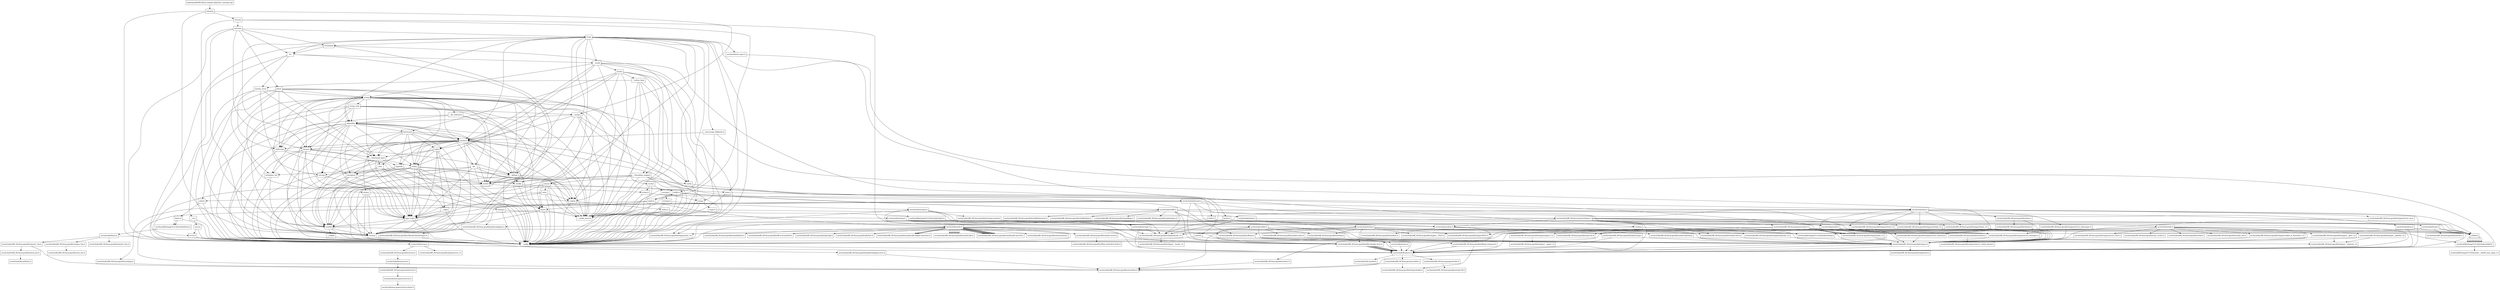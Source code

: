 digraph "dependencies" {
  header_1 [ shape="box", label="iomanip"];
  header_0 [ shape="box", label="tmp/tmpw8iwRO.libcxx.header.deps/test_iomanip.cpp"];
  header_2 [ shape="box", label="__config"];
  header_3 [ shape="box", label="usr/include/features.h"];
  header_4 [ shape="box", label="usr/include/stdc-predef.h"];
  header_5 [ shape="box", label="usr/include/x86_64-linux-gnu/sys/cdefs.h"];
  header_6 [ shape="box", label="usr/include/x86_64-linux-gnu/bits/wordsize.h"];
  header_7 [ shape="box", label="usr/include/x86_64-linux-gnu/bits/long-double.h"];
  header_8 [ shape="box", label="usr/include/x86_64-linux-gnu/gnu/stubs.h"];
  header_9 [ shape="box", label="usr/include/x86_64-linux-gnu/gnu/stubs-64.h"];
  header_11 [ shape="box", label="__string"];
  header_12 [ shape="box", label="algorithm"];
  header_13 [ shape="box", label="initializer_list"];
  header_14 [ shape="box", label="cstddef"];
  header_15 [ shape="box", label="version"];
  header_16 [ shape="box", label="usr/local/lib/clang/10.0.0/include/stddef.h"];
  header_17 [ shape="box", label="usr/local/lib/clang/10.0.0/include/__stddef_max_align_t.h"];
  header_18 [ shape="box", label="__nullptr"];
  header_19 [ shape="box", label="type_traits"];
  header_20 [ shape="box", label="cstring"];
  header_21 [ shape="box", label="string.h"];
  header_22 [ shape="box", label="usr/include/string.h"];
  header_23 [ shape="box", label="usr/include/x86_64-linux-gnu/bits/libc-header-start.h"];
  header_24 [ shape="box", label="stddef.h"];
  header_25 [ shape="box", label="usr/include/x86_64-linux-gnu/bits/types/locale_t.h"];
  header_26 [ shape="box", label="usr/include/x86_64-linux-gnu/bits/types/__locale_t.h"];
  header_27 [ shape="box", label="usr/include/strings.h"];
  header_28 [ shape="box", label="utility"];
  header_29 [ shape="box", label="__tuple"];
  header_30 [ shape="box", label="cstdint"];
  header_31 [ shape="box", label="stdint.h"];
  header_32 [ shape="box", label="usr/local/lib/clang/10.0.0/include/stdint.h"];
  header_33 [ shape="box", label="usr/include/stdint.h"];
  header_34 [ shape="box", label="usr/include/x86_64-linux-gnu/bits/types.h"];
  header_35 [ shape="box", label="usr/include/x86_64-linux-gnu/bits/typesizes.h"];
  header_36 [ shape="box", label="usr/include/x86_64-linux-gnu/bits/wchar.h"];
  header_37 [ shape="box", label="usr/include/x86_64-linux-gnu/bits/stdint-intn.h"];
  header_38 [ shape="box", label="usr/include/x86_64-linux-gnu/bits/stdint-uintn.h"];
  header_39 [ shape="box", label="__debug"];
  header_40 [ shape="box", label="iosfwd"];
  header_41 [ shape="box", label="wchar.h"];
  header_42 [ shape="box", label="usr/include/wchar.h"];
  header_43 [ shape="box", label="usr/include/x86_64-linux-gnu/bits/floatn.h"];
  header_44 [ shape="box", label="usr/include/x86_64-linux-gnu/bits/floatn-common.h"];
  header_45 [ shape="box", label="usr/local/lib/clang/10.0.0/include/stdarg.h"];
  header_46 [ shape="box", label="usr/include/x86_64-linux-gnu/bits/types/wint_t.h"];
  header_47 [ shape="box", label="usr/include/x86_64-linux-gnu/bits/types/mbstate_t.h"];
  header_48 [ shape="box", label="usr/include/x86_64-linux-gnu/bits/types/__mbstate_t.h"];
  header_49 [ shape="box", label="usr/include/x86_64-linux-gnu/bits/types/__FILE.h"];
  header_50 [ shape="box", label="usr/include/x86_64-linux-gnu/bits/types/FILE.h"];
  header_51 [ shape="box", label="cstdlib"];
  header_52 [ shape="box", label="stdlib.h"];
  header_53 [ shape="box", label="usr/include/stdlib.h"];
  header_54 [ shape="box", label="usr/include/x86_64-linux-gnu/bits/waitflags.h"];
  header_55 [ shape="box", label="usr/include/x86_64-linux-gnu/bits/waitstatus.h"];
  header_56 [ shape="box", label="usr/include/x86_64-linux-gnu/sys/types.h"];
  header_57 [ shape="box", label="usr/include/x86_64-linux-gnu/bits/types/clock_t.h"];
  header_58 [ shape="box", label="usr/include/x86_64-linux-gnu/bits/types/clockid_t.h"];
  header_59 [ shape="box", label="usr/include/x86_64-linux-gnu/bits/types/time_t.h"];
  header_60 [ shape="box", label="usr/include/x86_64-linux-gnu/bits/types/timer_t.h"];
  header_61 [ shape="box", label="usr/include/endian.h"];
  header_62 [ shape="box", label="usr/include/x86_64-linux-gnu/bits/endian.h"];
  header_63 [ shape="box", label="usr/include/x86_64-linux-gnu/bits/byteswap.h"];
  header_64 [ shape="box", label="usr/include/x86_64-linux-gnu/bits/uintn-identity.h"];
  header_65 [ shape="box", label="usr/include/x86_64-linux-gnu/sys/select.h"];
  header_66 [ shape="box", label="usr/include/x86_64-linux-gnu/bits/select.h"];
  header_67 [ shape="box", label="usr/include/x86_64-linux-gnu/bits/types/sigset_t.h"];
  header_68 [ shape="box", label="usr/include/x86_64-linux-gnu/bits/types/__sigset_t.h"];
  header_69 [ shape="box", label="usr/include/x86_64-linux-gnu/bits/types/struct_timeval.h"];
  header_70 [ shape="box", label="usr/include/x86_64-linux-gnu/bits/types/struct_timespec.h"];
  header_71 [ shape="box", label="usr/include/x86_64-linux-gnu/bits/pthreadtypes.h"];
  header_72 [ shape="box", label="usr/include/x86_64-linux-gnu/bits/thread-shared-types.h"];
  header_73 [ shape="box", label="usr/include/x86_64-linux-gnu/bits/pthreadtypes-arch.h"];
  header_74 [ shape="box", label="usr/include/alloca.h"];
  header_75 [ shape="box", label="usr/include/x86_64-linux-gnu/bits/stdlib-bsearch.h"];
  header_76 [ shape="box", label="usr/include/x86_64-linux-gnu/bits/stdlib-float.h"];
  header_77 [ shape="box", label="math.h"];
  header_78 [ shape="box", label="usr/include/math.h"];
  header_79 [ shape="box", label="usr/include/x86_64-linux-gnu/bits/math-vector.h"];
  header_80 [ shape="box", label="usr/include/x86_64-linux-gnu/bits/libm-simd-decl-stubs.h"];
  header_81 [ shape="box", label="usr/include/x86_64-linux-gnu/bits/flt-eval-method.h"];
  header_82 [ shape="box", label="usr/include/x86_64-linux-gnu/bits/fp-logb.h"];
  header_83 [ shape="box", label="usr/include/x86_64-linux-gnu/bits/fp-fast.h"];
  header_84 [ shape="box", label="usr/include/x86_64-linux-gnu/bits/mathcalls-helper-functions.h"];
  header_85 [ shape="box", label="usr/include/x86_64-linux-gnu/bits/mathcalls.h"];
  header_86 [ shape="box", label="usr/include/x86_64-linux-gnu/bits/mathcalls-narrow.h"];
  header_87 [ shape="box", label="usr/include/x86_64-linux-gnu/bits/iscanonical.h"];
  header_88 [ shape="box", label="usr/include/x86_64-linux-gnu/bits/mathinline.h"];
  header_89 [ shape="box", label="limits"];
  header_90 [ shape="box", label="__undef_macros"];
  header_91 [ shape="box", label="cstdio"];
  header_92 [ shape="box", label="stdio.h"];
  header_93 [ shape="box", label="usr/include/stdio.h"];
  header_94 [ shape="box", label="usr/include/x86_64-linux-gnu/bits/types/__fpos_t.h"];
  header_95 [ shape="box", label="usr/include/x86_64-linux-gnu/bits/types/__fpos64_t.h"];
  header_96 [ shape="box", label="usr/include/x86_64-linux-gnu/bits/types/struct_FILE.h"];
  header_97 [ shape="box", label="usr/include/x86_64-linux-gnu/bits/types/cookie_io_functions_t.h"];
  header_98 [ shape="box", label="usr/include/x86_64-linux-gnu/bits/stdio_lim.h"];
  header_99 [ shape="box", label="usr/include/x86_64-linux-gnu/bits/sys_errlist.h"];
  header_100 [ shape="box", label="usr/include/x86_64-linux-gnu/bits/stdio.h"];
  header_101 [ shape="box", label="memory"];
  header_102 [ shape="box", label="typeinfo"];
  header_103 [ shape="box", label="exception"];
  header_104 [ shape="box", label="new"];
  header_105 [ shape="box", label="iterator"];
  header_106 [ shape="box", label="__functional_base"];
  header_107 [ shape="box", label="tuple"];
  header_108 [ shape="box", label="stdexcept"];
  header_109 [ shape="box", label="cassert"];
  header_110 [ shape="box", label="usr/include/assert.h"];
  header_111 [ shape="box", label="atomic"];
  header_112 [ shape="box", label="functional"];
  header_113 [ shape="box", label="bit"];
  header_114 [ shape="box", label="istream"];
  header_115 [ shape="box", label="ostream"];
  header_116 [ shape="box", label="ios"];
  header_117 [ shape="box", label="__locale"];
  header_118 [ shape="box", label="string"];
  header_119 [ shape="box", label="string_view"];
  header_120 [ shape="box", label="cwchar"];
  header_121 [ shape="box", label="cwctype"];
  header_122 [ shape="box", label="cctype"];
  header_123 [ shape="box", label="ctype.h"];
  header_124 [ shape="box", label="usr/include/ctype.h"];
  header_125 [ shape="box", label="wctype.h"];
  header_126 [ shape="box", label="usr/include/wctype.h"];
  header_127 [ shape="box", label="usr/include/x86_64-linux-gnu/bits/wctype-wchar.h"];
  header_128 [ shape="box", label="mutex"];
  header_129 [ shape="box", label="__mutex_base"];
  header_130 [ shape="box", label="chrono"];
  header_131 [ shape="box", label="ctime"];
  header_132 [ shape="box", label="usr/include/time.h"];
  header_133 [ shape="box", label="usr/include/x86_64-linux-gnu/bits/time.h"];
  header_134 [ shape="box", label="usr/include/x86_64-linux-gnu/bits/timex.h"];
  header_135 [ shape="box", label="usr/include/x86_64-linux-gnu/bits/types/struct_tm.h"];
  header_136 [ shape="box", label="usr/include/x86_64-linux-gnu/bits/types/struct_itimerspec.h"];
  header_137 [ shape="box", label="ratio"];
  header_138 [ shape="box", label="climits"];
  header_139 [ shape="box", label="limits.h"];
  header_140 [ shape="box", label="usr/local/lib/clang/10.0.0/include/limits.h"];
  header_141 [ shape="box", label="usr/include/limits.h"];
  header_142 [ shape="box", label="usr/include/x86_64-linux-gnu/bits/posix1_lim.h"];
  header_143 [ shape="box", label="usr/include/x86_64-linux-gnu/bits/local_lim.h"];
  header_144 [ shape="box", label="usr/include/linux/limits.h"];
  header_145 [ shape="box", label="usr/include/x86_64-linux-gnu/bits/posix2_lim.h"];
  header_146 [ shape="box", label="usr/include/x86_64-linux-gnu/bits/xopen_lim.h"];
  header_147 [ shape="box", label="usr/include/x86_64-linux-gnu/bits/uio_lim.h"];
  header_148 [ shape="box", label="system_error"];
  header_149 [ shape="box", label="__errc"];
  header_150 [ shape="box", label="cerrno"];
  header_151 [ shape="box", label="errno.h"];
  header_152 [ shape="box", label="usr/include/errno.h"];
  header_153 [ shape="box", label="usr/include/x86_64-linux-gnu/bits/errno.h"];
  header_154 [ shape="box", label="usr/include/linux/errno.h"];
  header_155 [ shape="box", label="usr/include/x86_64-linux-gnu/asm/errno.h"];
  header_156 [ shape="box", label="usr/include/asm-generic/errno.h"];
  header_157 [ shape="box", label="usr/include/asm-generic/errno-base.h"];
  header_158 [ shape="box", label="usr/include/x86_64-linux-gnu/bits/types/error_t.h"];
  header_159 [ shape="box", label="__threading_support"];
  header_10 [ shape="box", label="usr/include/pthread.h"];
  header_160 [ shape="box", label="usr/include/sched.h"];
  header_161 [ shape="box", label="usr/include/x86_64-linux-gnu/bits/sched.h"];
  header_162 [ shape="box", label="usr/include/x86_64-linux-gnu/bits/types/struct_sched_param.h"];
  header_163 [ shape="box", label="usr/include/x86_64-linux-gnu/bits/cpu-set.h"];
  header_164 [ shape="box", label="usr/include/x86_64-linux-gnu/bits/setjmp.h"];
  header_165 [ shape="box", label="locale.h"];
  header_166 [ shape="box", label="usr/include/locale.h"];
  header_167 [ shape="box", label="usr/include/x86_64-linux-gnu/bits/locale.h"];
  header_168 [ shape="box", label="streambuf"];
  header_169 [ shape="box", label="locale"];
  header_170 [ shape="box", label="cstdarg"];
  header_171 [ shape="box", label="usr/include/nl_types.h"];
  header_172 [ shape="box", label="__bsd_locale_fallbacks.h"];
  header_173 [ shape="box", label="bitset"];
  header_174 [ shape="box", label="__bit_reference"];
  header_8 -> header_9;
  header_15 -> header_2;
  header_72 -> header_73;
  header_172 -> header_52;
  header_172 -> header_45;
  header_172 -> header_101;
  header_107 -> header_2;
  header_107 -> header_29;
  header_107 -> header_14;
  header_107 -> header_19;
  header_107 -> header_106;
  header_107 -> header_28;
  header_107 -> header_15;
  header_149 -> header_2;
  header_149 -> header_150;
  header_119 -> header_2;
  header_119 -> header_11;
  header_119 -> header_12;
  header_119 -> header_105;
  header_119 -> header_89;
  header_119 -> header_108;
  header_119 -> header_15;
  header_119 -> header_39;
  header_119 -> header_90;
  header_102 -> header_2;
  header_102 -> header_103;
  header_102 -> header_14;
  header_102 -> header_30;
  header_0 -> header_1;
  header_126 -> header_3;
  header_126 -> header_34;
  header_126 -> header_46;
  header_126 -> header_127;
  header_126 -> header_25;
  header_161 -> header_162;
  header_103 -> header_2;
  header_103 -> header_14;
  header_103 -> header_51;
  header_103 -> header_19;
  header_103 -> header_15;
  header_60 -> header_34;
  header_69 -> header_34;
  header_59 -> header_34;
  header_5 -> header_6;
  header_5 -> header_7;
  header_140 -> header_141;
  header_2 -> header_3;
  header_47 -> header_48;
  header_97 -> header_34;
  header_73 -> header_6;
  header_58 -> header_34;
  header_23 -> header_3;
  header_23 -> header_3;
  header_23 -> header_3;
  header_23 -> header_3;
  header_23 -> header_3;
  header_23 -> header_3;
  header_23 -> header_3;
  header_173 -> header_2;
  header_173 -> header_174;
  header_173 -> header_14;
  header_173 -> header_138;
  header_173 -> header_118;
  header_173 -> header_108;
  header_173 -> header_40;
  header_173 -> header_106;
  header_173 -> header_90;
  header_133 -> header_34;
  header_133 -> header_134;
  header_28 -> header_2;
  header_28 -> header_29;
  header_28 -> header_19;
  header_28 -> header_13;
  header_28 -> header_14;
  header_28 -> header_20;
  header_28 -> header_30;
  header_28 -> header_15;
  header_28 -> header_39;
  header_3 -> header_4;
  header_3 -> header_5;
  header_3 -> header_8;
  header_155 -> header_156;
  header_44 -> header_3;
  header_44 -> header_7;
  header_61 -> header_3;
  header_61 -> header_62;
  header_61 -> header_63;
  header_61 -> header_64;
  header_148 -> header_149;
  header_148 -> header_19;
  header_148 -> header_108;
  header_148 -> header_106;
  header_148 -> header_118;
  header_128 -> header_2;
  header_128 -> header_129;
  header_128 -> header_30;
  header_128 -> header_112;
  header_128 -> header_101;
  header_128 -> header_107;
  header_128 -> header_15;
  header_128 -> header_159;
  header_128 -> header_90;
  header_27 -> header_3;
  header_27 -> header_24;
  header_27 -> header_25;
  header_19 -> header_2;
  header_19 -> header_14;
  header_19 -> header_15;
  header_168 -> header_2;
  header_168 -> header_40;
  header_168 -> header_116;
  header_168 -> header_90;
  header_170 -> header_2;
  header_170 -> header_45;
  header_159 -> header_2;
  header_159 -> header_130;
  header_159 -> header_40;
  header_159 -> header_151;
  header_159 -> header_10;
  header_159 -> header_160;
  header_159 -> header_90;
  header_156 -> header_157;
  header_24 -> header_16;
  header_24 -> header_16;
  header_24 -> header_16;
  header_24 -> header_16;
  header_24 -> header_16;
  header_24 -> header_16;
  header_24 -> header_16;
  header_24 -> header_16;
  header_24 -> header_16;
  header_24 -> header_16;
  header_57 -> header_34;
  header_67 -> header_68;
  header_77 -> header_2;
  header_77 -> header_52;
  header_77 -> header_78;
  header_77 -> header_19;
  header_77 -> header_89;
  header_139 -> header_2;
  header_139 -> header_140;
  header_139 -> header_140;
  header_111 -> header_2;
  header_111 -> header_14;
  header_111 -> header_30;
  header_111 -> header_19;
  header_111 -> header_15;
  header_169 -> header_2;
  header_169 -> header_117;
  header_169 -> header_39;
  header_169 -> header_12;
  header_169 -> header_101;
  header_169 -> header_116;
  header_169 -> header_168;
  header_169 -> header_105;
  header_169 -> header_89;
  header_169 -> header_15;
  header_169 -> header_170;
  header_169 -> header_51;
  header_169 -> header_131;
  header_169 -> header_91;
  header_169 -> header_171;
  header_169 -> header_172;
  header_169 -> header_90;
  header_79 -> header_80;
  header_171 -> header_3;
  header_33 -> header_23;
  header_33 -> header_34;
  header_33 -> header_36;
  header_33 -> header_6;
  header_33 -> header_37;
  header_33 -> header_38;
  header_63 -> header_3;
  header_63 -> header_34;
  header_112 -> header_2;
  header_112 -> header_19;
  header_112 -> header_102;
  header_112 -> header_103;
  header_112 -> header_101;
  header_112 -> header_107;
  header_112 -> header_28;
  header_112 -> header_15;
  header_112 -> header_106;
  header_131 -> header_2;
  header_131 -> header_132;
  header_113 -> header_2;
  header_113 -> header_89;
  header_113 -> header_19;
  header_113 -> header_15;
  header_113 -> header_39;
  header_113 -> header_90;
  header_150 -> header_2;
  header_150 -> header_151;
  header_96 -> header_34;
  header_124 -> header_3;
  header_124 -> header_34;
  header_124 -> header_61;
  header_124 -> header_25;
  header_130 -> header_2;
  header_130 -> header_131;
  header_130 -> header_19;
  header_130 -> header_137;
  header_130 -> header_89;
  header_130 -> header_15;
  header_130 -> header_90;
  header_138 -> header_2;
  header_138 -> header_139;
  header_143 -> header_144;
  header_12 -> header_2;
  header_12 -> header_13;
  header_12 -> header_19;
  header_12 -> header_20;
  header_12 -> header_28;
  header_12 -> header_101;
  header_12 -> header_112;
  header_12 -> header_105;
  header_12 -> header_14;
  header_12 -> header_113;
  header_12 -> header_15;
  header_12 -> header_39;
  header_12 -> header_90;
  header_94 -> header_34;
  header_94 -> header_48;
  header_137 -> header_2;
  header_137 -> header_30;
  header_137 -> header_138;
  header_137 -> header_19;
  header_137 -> header_90;
  header_129 -> header_2;
  header_129 -> header_130;
  header_129 -> header_148;
  header_129 -> header_159;
  header_129 -> header_90;
  header_16 -> header_17;
  header_127 -> header_34;
  header_127 -> header_46;
  header_127 -> header_61;
  header_95 -> header_34;
  header_95 -> header_48;
  header_134 -> header_34;
  header_134 -> header_69;
  header_151 -> header_2;
  header_151 -> header_152;
  header_153 -> header_154;
  header_21 -> header_2;
  header_21 -> header_22;
  header_160 -> header_3;
  header_160 -> header_34;
  header_160 -> header_24;
  header_160 -> header_59;
  header_160 -> header_70;
  header_160 -> header_161;
  header_160 -> header_163;
  header_29 -> header_2;
  header_29 -> header_14;
  header_29 -> header_19;
  header_142 -> header_6;
  header_142 -> header_143;
  header_64 -> header_34;
  header_101 -> header_2;
  header_101 -> header_19;
  header_101 -> header_102;
  header_101 -> header_14;
  header_101 -> header_30;
  header_101 -> header_104;
  header_101 -> header_28;
  header_101 -> header_89;
  header_101 -> header_105;
  header_101 -> header_106;
  header_101 -> header_40;
  header_101 -> header_107;
  header_101 -> header_108;
  header_101 -> header_20;
  header_101 -> header_109;
  header_101 -> header_111;
  header_101 -> header_15;
  header_101 -> header_90;
  header_37 -> header_34;
  header_39 -> header_2;
  header_39 -> header_40;
  header_39 -> header_51;
  header_39 -> header_91;
  header_39 -> header_14;
  header_106 -> header_2;
  header_106 -> header_19;
  header_106 -> header_102;
  header_106 -> header_103;
  header_106 -> header_104;
  header_106 -> header_28;
  header_154 -> header_155;
  header_42 -> header_23;
  header_42 -> header_43;
  header_42 -> header_24;
  header_42 -> header_45;
  header_42 -> header_36;
  header_42 -> header_46;
  header_42 -> header_47;
  header_42 -> header_49;
  header_42 -> header_50;
  header_42 -> header_25;
  header_93 -> header_23;
  header_93 -> header_24;
  header_93 -> header_45;
  header_93 -> header_34;
  header_93 -> header_94;
  header_93 -> header_95;
  header_93 -> header_49;
  header_93 -> header_50;
  header_93 -> header_96;
  header_93 -> header_97;
  header_93 -> header_98;
  header_93 -> header_99;
  header_93 -> header_100;
  header_110 -> header_3;
  header_41 -> header_2;
  header_41 -> header_42;
  header_40 -> header_2;
  header_40 -> header_41;
  header_11 -> header_2;
  header_11 -> header_12;
  header_11 -> header_91;
  header_11 -> header_101;
  header_11 -> header_39;
  header_11 -> header_90;
  header_132 -> header_3;
  header_132 -> header_24;
  header_132 -> header_133;
  header_132 -> header_57;
  header_132 -> header_59;
  header_132 -> header_135;
  header_132 -> header_70;
  header_132 -> header_58;
  header_132 -> header_60;
  header_132 -> header_136;
  header_132 -> header_25;
  header_92 -> header_2;
  header_92 -> header_93;
  header_174 -> header_2;
  header_174 -> header_113;
  header_174 -> header_12;
  header_174 -> header_90;
  header_108 -> header_2;
  header_108 -> header_103;
  header_108 -> header_40;
  header_51 -> header_2;
  header_51 -> header_52;
  header_78 -> header_23;
  header_78 -> header_34;
  header_78 -> header_79;
  header_78 -> header_43;
  header_78 -> header_81;
  header_78 -> header_82;
  header_78 -> header_83;
  header_78 -> header_84;
  header_78 -> header_85;
  header_78 -> header_84;
  header_78 -> header_85;
  header_78 -> header_84;
  header_78 -> header_85;
  header_78 -> header_85;
  header_78 -> header_85;
  header_78 -> header_85;
  header_78 -> header_85;
  header_78 -> header_86;
  header_78 -> header_86;
  header_78 -> header_86;
  header_78 -> header_86;
  header_78 -> header_86;
  header_78 -> header_86;
  header_78 -> header_86;
  header_78 -> header_86;
  header_78 -> header_86;
  header_78 -> header_87;
  header_78 -> header_88;
  header_120 -> header_2;
  header_120 -> header_121;
  header_120 -> header_41;
  header_121 -> header_2;
  header_121 -> header_122;
  header_121 -> header_125;
  header_1 -> header_2;
  header_1 -> header_11;
  header_1 -> header_114;
  header_1 -> header_15;
  header_18 -> header_2;
  header_20 -> header_2;
  header_20 -> header_21;
  header_25 -> header_26;
  header_91 -> header_2;
  header_91 -> header_92;
  header_70 -> header_34;
  header_38 -> header_34;
  header_152 -> header_3;
  header_152 -> header_153;
  header_152 -> header_158;
  header_74 -> header_3;
  header_74 -> header_24;
  header_125 -> header_2;
  header_125 -> header_126;
  header_116 -> header_2;
  header_116 -> header_40;
  header_116 -> header_117;
  header_116 -> header_148;
  header_116 -> header_111;
  header_136 -> header_34;
  header_136 -> header_70;
  header_65 -> header_3;
  header_65 -> header_34;
  header_65 -> header_66;
  header_65 -> header_67;
  header_65 -> header_59;
  header_65 -> header_69;
  header_65 -> header_70;
  header_165 -> header_2;
  header_165 -> header_166;
  header_118 -> header_2;
  header_118 -> header_119;
  header_118 -> header_40;
  header_118 -> header_20;
  header_118 -> header_91;
  header_118 -> header_120;
  header_118 -> header_12;
  header_118 -> header_105;
  header_118 -> header_28;
  header_118 -> header_101;
  header_118 -> header_108;
  header_118 -> header_19;
  header_118 -> header_13;
  header_118 -> header_106;
  header_118 -> header_15;
  header_118 -> header_30;
  header_118 -> header_39;
  header_118 -> header_90;
  header_109 -> header_2;
  header_109 -> header_110;
  header_14 -> header_2;
  header_14 -> header_15;
  header_14 -> header_16;
  header_14 -> header_18;
  header_115 -> header_2;
  header_115 -> header_116;
  header_115 -> header_168;
  header_115 -> header_169;
  header_115 -> header_105;
  header_115 -> header_173;
  header_115 -> header_15;
  header_122 -> header_2;
  header_122 -> header_123;
  header_146 -> header_147;
  header_53 -> header_23;
  header_53 -> header_24;
  header_53 -> header_54;
  header_53 -> header_55;
  header_53 -> header_43;
  header_53 -> header_25;
  header_53 -> header_56;
  header_53 -> header_74;
  header_53 -> header_75;
  header_53 -> header_76;
  header_114 -> header_2;
  header_114 -> header_15;
  header_114 -> header_115;
  header_114 -> header_90;
  header_105 -> header_2;
  header_105 -> header_40;
  header_105 -> header_106;
  header_105 -> header_19;
  header_105 -> header_14;
  header_105 -> header_13;
  header_105 -> header_15;
  header_105 -> header_39;
  header_52 -> header_2;
  header_52 -> header_53;
  header_52 -> header_77;
  header_52 -> header_53;
  header_89 -> header_2;
  header_89 -> header_19;
  header_89 -> header_90;
  header_89 -> header_15;
  header_32 -> header_33;
  header_104 -> header_2;
  header_104 -> header_103;
  header_104 -> header_19;
  header_104 -> header_14;
  header_104 -> header_15;
  header_117 -> header_2;
  header_117 -> header_118;
  header_117 -> header_101;
  header_117 -> header_28;
  header_117 -> header_128;
  header_117 -> header_30;
  header_117 -> header_122;
  header_117 -> header_165;
  header_135 -> header_34;
  header_13 -> header_2;
  header_13 -> header_14;
  header_22 -> header_23;
  header_22 -> header_24;
  header_22 -> header_25;
  header_22 -> header_27;
  header_31 -> header_2;
  header_31 -> header_32;
  header_10 -> header_3;
  header_10 -> header_61;
  header_10 -> header_160;
  header_10 -> header_132;
  header_10 -> header_71;
  header_10 -> header_164;
  header_10 -> header_6;
  header_10 -> header_70;
  header_141 -> header_23;
  header_141 -> header_142;
  header_141 -> header_145;
  header_141 -> header_146;
  header_43 -> header_3;
  header_43 -> header_44;
  header_56 -> header_3;
  header_56 -> header_34;
  header_56 -> header_57;
  header_56 -> header_58;
  header_56 -> header_59;
  header_56 -> header_60;
  header_56 -> header_24;
  header_56 -> header_37;
  header_56 -> header_61;
  header_56 -> header_65;
  header_56 -> header_71;
  header_66 -> header_6;
  header_71 -> header_72;
  header_164 -> header_6;
  header_30 -> header_2;
  header_30 -> header_31;
  header_166 -> header_3;
  header_166 -> header_24;
  header_166 -> header_167;
  header_166 -> header_25;
  header_34 -> header_3;
  header_34 -> header_6;
  header_34 -> header_35;
  header_123 -> header_2;
  header_123 -> header_124;
}
